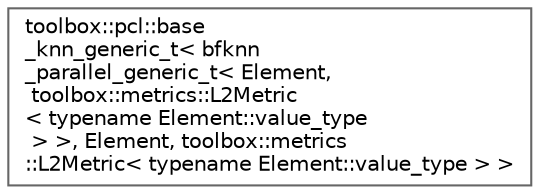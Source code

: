 digraph "Graphical Class Hierarchy"
{
 // LATEX_PDF_SIZE
  bgcolor="transparent";
  edge [fontname=Helvetica,fontsize=10,labelfontname=Helvetica,labelfontsize=10];
  node [fontname=Helvetica,fontsize=10,shape=box,height=0.2,width=0.4];
  rankdir="LR";
  Node0 [id="Node000000",label="toolbox::pcl::base\l_knn_generic_t\< bfknn\l_parallel_generic_t\< Element,\l toolbox::metrics::L2Metric\l\< typename Element::value_type\l \> \>, Element, toolbox::metrics\l::L2Metric\< typename Element::value_type \> \>",height=0.2,width=0.4,color="grey40", fillcolor="white", style="filled",URL="$classtoolbox_1_1pcl_1_1base__knn__generic__t.html",tooltip=" "];
}
